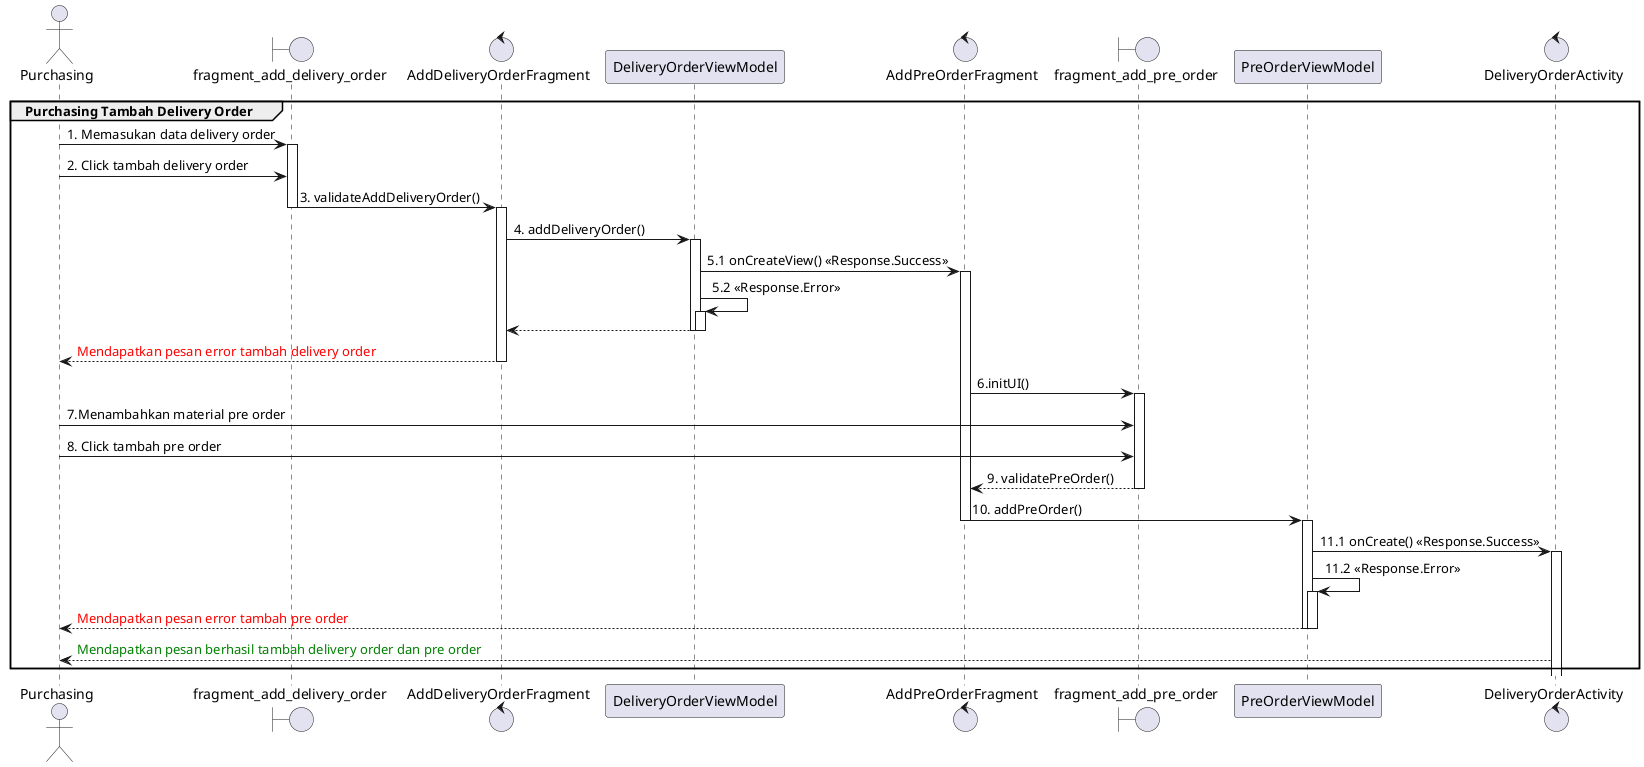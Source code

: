 @startuml
'https://plantuml.com/sequence-diagram

group Purchasing Tambah Delivery Order
    actor       Purchasing
    boundary    fragment_add_delivery_order
    control     AddDeliveryOrderFragment

    Purchasing -> fragment_add_delivery_order : 1. Memasukan data delivery order
    activate fragment_add_delivery_order
    Purchasing -> fragment_add_delivery_order : 2. Click tambah delivery order

    fragment_add_delivery_order -> AddDeliveryOrderFragment : 3. validateAddDeliveryOrder()
    deactivate fragment_add_delivery_order

    activate AddDeliveryOrderFragment
    AddDeliveryOrderFragment -> DeliveryOrderViewModel : 4. addDeliveryOrder()
    activate DeliveryOrderViewModel

    control AddPreOrderFragment
    DeliveryOrderViewModel -> AddPreOrderFragment : 5.1 onCreateView() <<Response.Success>>
    activate AddPreOrderFragment

    DeliveryOrderViewModel -> DeliveryOrderViewModel : 5.2 <<Response.Error>>
    activate DeliveryOrderViewModel
    AddDeliveryOrderFragment <-- DeliveryOrderViewModel
    deactivate DeliveryOrderViewModel
    deactivate DeliveryOrderViewModel

    Purchasing <-- AddDeliveryOrderFragment : <font color=red>Mendapatkan pesan error tambah delivery order
    deactivate AddDeliveryOrderFragment

    boundary    fragment_add_pre_order
    AddPreOrderFragment -> fragment_add_pre_order :  6.initUI()
    activate fragment_add_pre_order
    Purchasing -> fragment_add_pre_order :  7.Menambahkan material pre order
    Purchasing -> fragment_add_pre_order :  8. Click tambah pre order

    AddPreOrderFragment <-- fragment_add_pre_order : 9. validatePreOrder()
    deactivate fragment_add_pre_order

    AddPreOrderFragment -> PreOrderViewModel: 10. addPreOrder()
    deactivate AddPreOrderFragment

    activate PreOrderViewModel
    control DeliveryOrderActivity
    PreOrderViewModel -> DeliveryOrderActivity : 11.1 onCreate() <<Response.Success>>
    activate DeliveryOrderActivity
    PreOrderViewModel -> PreOrderViewModel : 11.2 <<Response.Error>>
    activate PreOrderViewModel
    Purchasing <-- PreOrderViewModel : <font color=red>Mendapatkan pesan error tambah pre order
    deactivate PreOrderViewModel
    deactivate PreOrderViewModel
    Purchasing <-- DeliveryOrderActivity :  <font color=green>Mendapatkan pesan berhasil tambah delivery order dan pre order
    deactivate AddPreOrderFragment
end
@enduml
